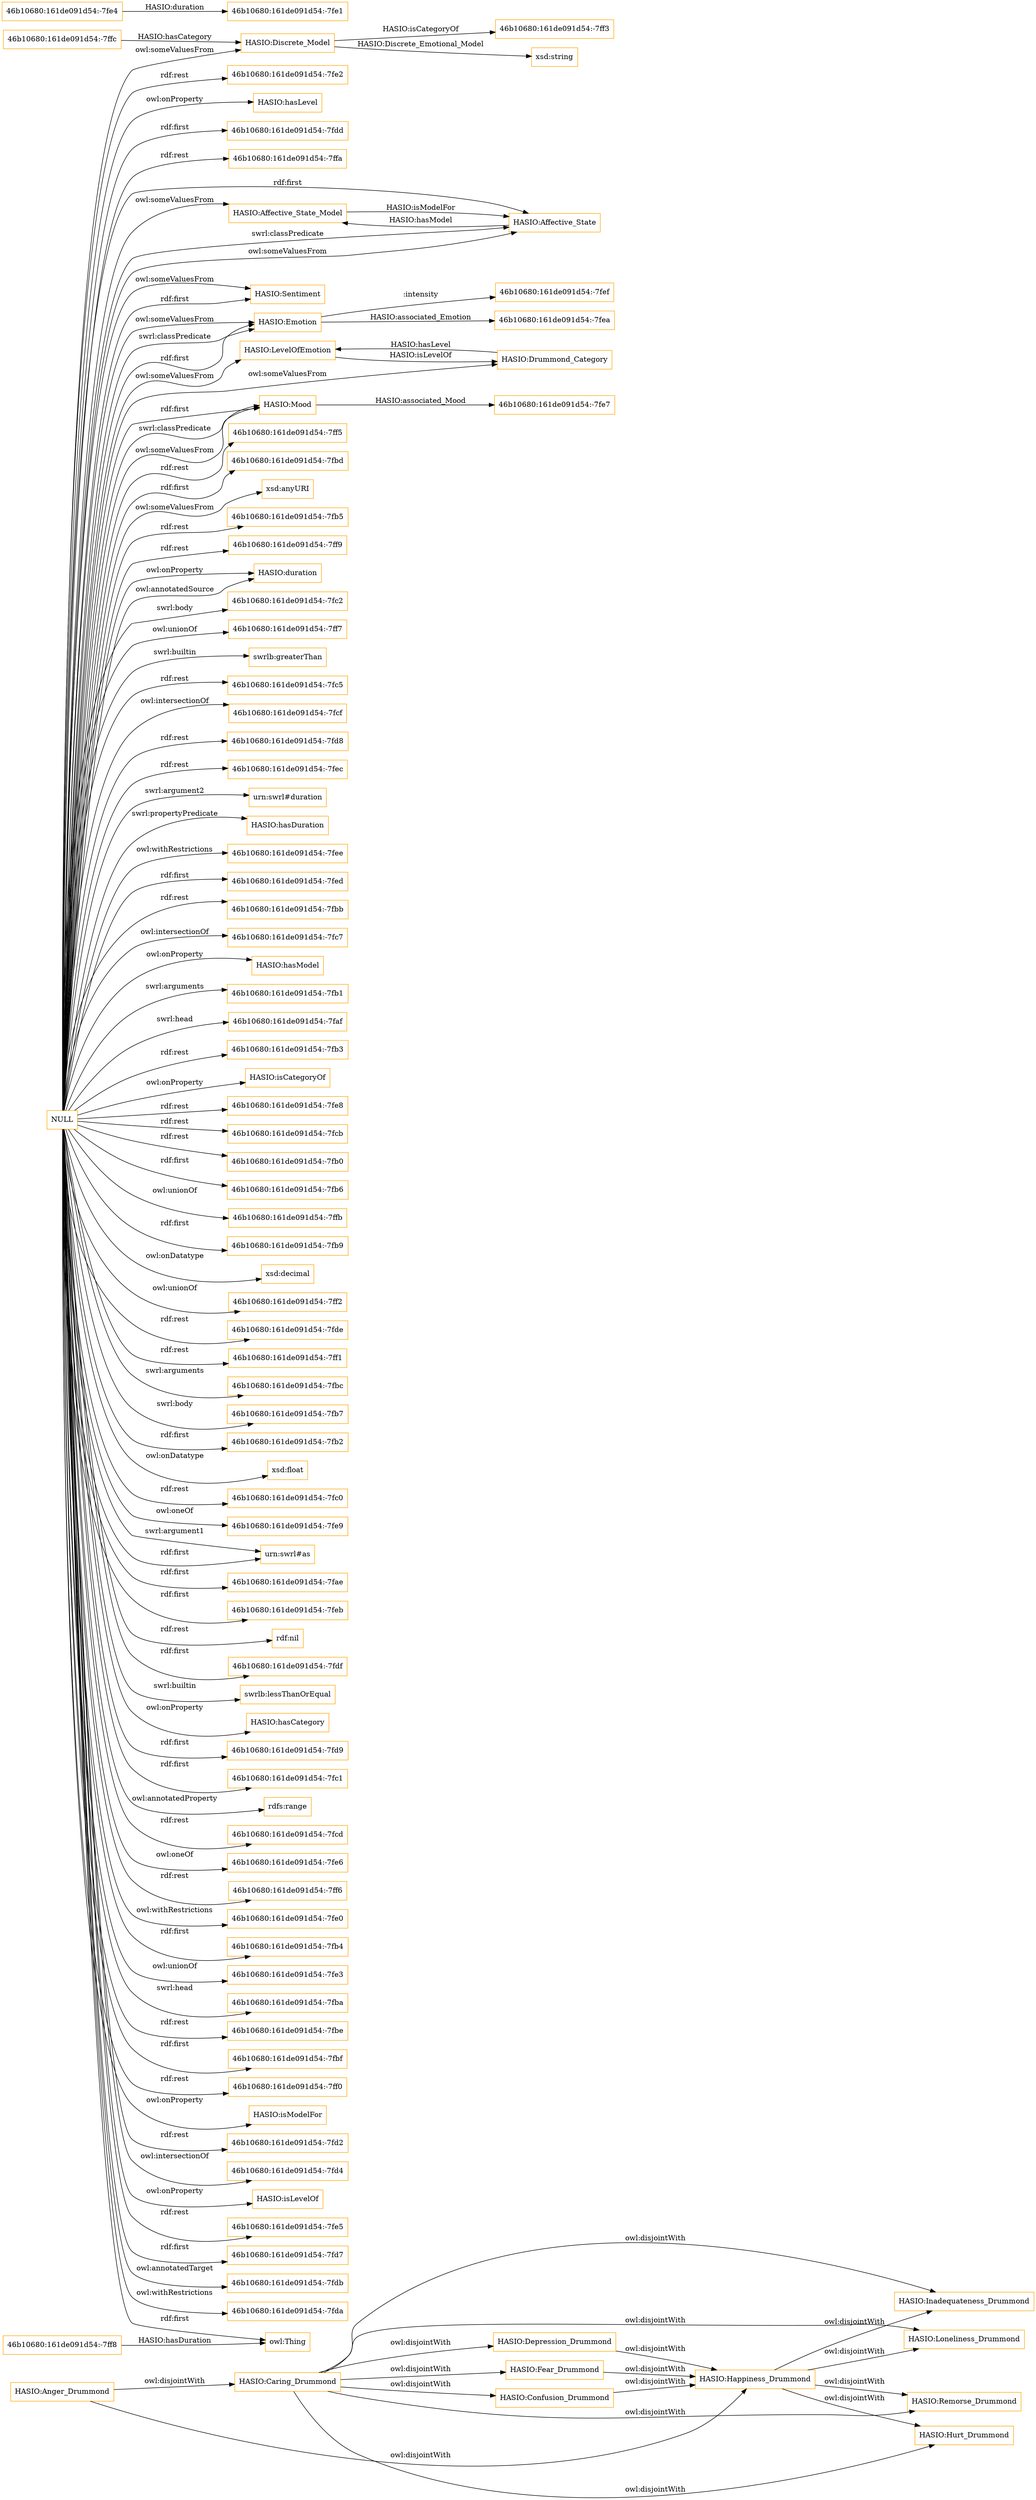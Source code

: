 digraph ar2dtool_diagram { 
rankdir=LR;
size="1501"
node [shape = rectangle, color="orange"]; "HASIO:Happiness_Drummond" "46b10680:161de091d54:-7ffc" "HASIO:Affective_State_Model" "46b10680:161de091d54:-7ff3" "HASIO:Loneliness_Drummond" "HASIO:Sentiment" "46b10680:161de091d54:-7fe4" "HASIO:Emotion" "HASIO:Affective_State" "HASIO:LevelOfEmotion" "HASIO:Confusion_Drummond" "HASIO:Mood" "HASIO:Remorse_Drummond" "HASIO:Anger_Drummond" "HASIO:Inadequateness_Drummond" "HASIO:Fear_Drummond" "HASIO:Depression_Drummond" "HASIO:Drummond_Category" "HASIO:Hurt_Drummond" "HASIO:Caring_Drummond" "HASIO:Discrete_Model" "46b10680:161de091d54:-7ff8" ; /*classes style*/
	"NULL" -> "46b10680:161de091d54:-7ff5" [ label = "rdf:rest" ];
	"NULL" -> "HASIO:Drummond_Category" [ label = "owl:someValuesFrom" ];
	"NULL" -> "46b10680:161de091d54:-7fbd" [ label = "rdf:first" ];
	"NULL" -> "xsd:anyURI" [ label = "owl:someValuesFrom" ];
	"NULL" -> "46b10680:161de091d54:-7fb5" [ label = "rdf:rest" ];
	"NULL" -> "46b10680:161de091d54:-7ff9" [ label = "rdf:rest" ];
	"NULL" -> "HASIO:duration" [ label = "owl:onProperty" ];
	"NULL" -> "46b10680:161de091d54:-7fc2" [ label = "swrl:body" ];
	"NULL" -> "46b10680:161de091d54:-7ff7" [ label = "owl:unionOf" ];
	"NULL" -> "swrlb:greaterThan" [ label = "swrl:builtin" ];
	"NULL" -> "46b10680:161de091d54:-7fc5" [ label = "rdf:rest" ];
	"NULL" -> "HASIO:Discrete_Model" [ label = "owl:someValuesFrom" ];
	"NULL" -> "46b10680:161de091d54:-7fcf" [ label = "owl:intersectionOf" ];
	"NULL" -> "46b10680:161de091d54:-7fd8" [ label = "rdf:rest" ];
	"NULL" -> "46b10680:161de091d54:-7fec" [ label = "rdf:rest" ];
	"NULL" -> "urn:swrl#duration" [ label = "swrl:argument2" ];
	"NULL" -> "HASIO:hasDuration" [ label = "swrl:propertyPredicate" ];
	"NULL" -> "46b10680:161de091d54:-7fee" [ label = "owl:withRestrictions" ];
	"NULL" -> "46b10680:161de091d54:-7fed" [ label = "rdf:first" ];
	"NULL" -> "46b10680:161de091d54:-7fbb" [ label = "rdf:rest" ];
	"NULL" -> "46b10680:161de091d54:-7fc7" [ label = "owl:intersectionOf" ];
	"NULL" -> "HASIO:hasModel" [ label = "owl:onProperty" ];
	"NULL" -> "46b10680:161de091d54:-7fb1" [ label = "swrl:arguments" ];
	"NULL" -> "46b10680:161de091d54:-7faf" [ label = "swrl:head" ];
	"NULL" -> "46b10680:161de091d54:-7fb3" [ label = "rdf:rest" ];
	"NULL" -> "HASIO:isCategoryOf" [ label = "owl:onProperty" ];
	"NULL" -> "46b10680:161de091d54:-7fe8" [ label = "rdf:rest" ];
	"NULL" -> "46b10680:161de091d54:-7fcb" [ label = "rdf:rest" ];
	"NULL" -> "46b10680:161de091d54:-7fb0" [ label = "rdf:rest" ];
	"NULL" -> "46b10680:161de091d54:-7fb6" [ label = "rdf:first" ];
	"NULL" -> "46b10680:161de091d54:-7ffb" [ label = "owl:unionOf" ];
	"NULL" -> "46b10680:161de091d54:-7fb9" [ label = "rdf:first" ];
	"NULL" -> "xsd:decimal" [ label = "owl:onDatatype" ];
	"NULL" -> "46b10680:161de091d54:-7ff2" [ label = "owl:unionOf" ];
	"NULL" -> "46b10680:161de091d54:-7fde" [ label = "rdf:rest" ];
	"NULL" -> "46b10680:161de091d54:-7ff1" [ label = "rdf:rest" ];
	"NULL" -> "46b10680:161de091d54:-7fbc" [ label = "swrl:arguments" ];
	"NULL" -> "HASIO:LevelOfEmotion" [ label = "owl:someValuesFrom" ];
	"NULL" -> "46b10680:161de091d54:-7fb7" [ label = "swrl:body" ];
	"NULL" -> "46b10680:161de091d54:-7fb2" [ label = "rdf:first" ];
	"NULL" -> "xsd:float" [ label = "owl:onDatatype" ];
	"NULL" -> "46b10680:161de091d54:-7fc0" [ label = "rdf:rest" ];
	"NULL" -> "46b10680:161de091d54:-7fe9" [ label = "owl:oneOf" ];
	"NULL" -> "urn:swrl#as" [ label = "swrl:argument1" ];
	"NULL" -> "HASIO:Mood" [ label = "swrl:classPredicate" ];
	"NULL" -> "46b10680:161de091d54:-7fae" [ label = "rdf:first" ];
	"NULL" -> "HASIO:Affective_State_Model" [ label = "owl:someValuesFrom" ];
	"NULL" -> "HASIO:Emotion" [ label = "swrl:classPredicate" ];
	"NULL" -> "46b10680:161de091d54:-7feb" [ label = "rdf:first" ];
	"NULL" -> "rdf:nil" [ label = "rdf:rest" ];
	"NULL" -> "46b10680:161de091d54:-7fdf" [ label = "rdf:first" ];
	"NULL" -> "swrlb:lessThanOrEqual" [ label = "swrl:builtin" ];
	"NULL" -> "HASIO:hasCategory" [ label = "owl:onProperty" ];
	"NULL" -> "46b10680:161de091d54:-7fd9" [ label = "rdf:first" ];
	"NULL" -> "HASIO:Mood" [ label = "owl:someValuesFrom" ];
	"NULL" -> "46b10680:161de091d54:-7fc1" [ label = "rdf:first" ];
	"NULL" -> "rdfs:range" [ label = "owl:annotatedProperty" ];
	"NULL" -> "HASIO:Affective_State" [ label = "swrl:classPredicate" ];
	"NULL" -> "46b10680:161de091d54:-7fcd" [ label = "rdf:rest" ];
	"NULL" -> "HASIO:Sentiment" [ label = "owl:someValuesFrom" ];
	"NULL" -> "HASIO:Emotion" [ label = "rdf:first" ];
	"NULL" -> "46b10680:161de091d54:-7fe6" [ label = "owl:oneOf" ];
	"NULL" -> "46b10680:161de091d54:-7ff6" [ label = "rdf:rest" ];
	"NULL" -> "46b10680:161de091d54:-7fe0" [ label = "owl:withRestrictions" ];
	"NULL" -> "46b10680:161de091d54:-7fb4" [ label = "rdf:first" ];
	"NULL" -> "46b10680:161de091d54:-7fe3" [ label = "owl:unionOf" ];
	"NULL" -> "46b10680:161de091d54:-7fba" [ label = "swrl:head" ];
	"NULL" -> "HASIO:duration" [ label = "owl:annotatedSource" ];
	"NULL" -> "46b10680:161de091d54:-7fbe" [ label = "rdf:rest" ];
	"NULL" -> "owl:Thing" [ label = "rdf:first" ];
	"NULL" -> "HASIO:Emotion" [ label = "owl:someValuesFrom" ];
	"NULL" -> "46b10680:161de091d54:-7fbf" [ label = "rdf:first" ];
	"NULL" -> "HASIO:Affective_State" [ label = "owl:someValuesFrom" ];
	"NULL" -> "46b10680:161de091d54:-7ff0" [ label = "rdf:rest" ];
	"NULL" -> "HASIO:isModelFor" [ label = "owl:onProperty" ];
	"NULL" -> "urn:swrl#as" [ label = "rdf:first" ];
	"NULL" -> "46b10680:161de091d54:-7fd2" [ label = "rdf:rest" ];
	"NULL" -> "46b10680:161de091d54:-7fd4" [ label = "owl:intersectionOf" ];
	"NULL" -> "HASIO:isLevelOf" [ label = "owl:onProperty" ];
	"NULL" -> "HASIO:Mood" [ label = "rdf:first" ];
	"NULL" -> "46b10680:161de091d54:-7fe5" [ label = "rdf:rest" ];
	"NULL" -> "46b10680:161de091d54:-7fd7" [ label = "rdf:first" ];
	"NULL" -> "HASIO:Affective_State" [ label = "rdf:first" ];
	"NULL" -> "46b10680:161de091d54:-7fdb" [ label = "owl:annotatedTarget" ];
	"NULL" -> "46b10680:161de091d54:-7fda" [ label = "owl:withRestrictions" ];
	"NULL" -> "46b10680:161de091d54:-7fe2" [ label = "rdf:rest" ];
	"NULL" -> "HASIO:hasLevel" [ label = "owl:onProperty" ];
	"NULL" -> "HASIO:Sentiment" [ label = "rdf:first" ];
	"NULL" -> "46b10680:161de091d54:-7fdd" [ label = "rdf:first" ];
	"NULL" -> "46b10680:161de091d54:-7ffa" [ label = "rdf:rest" ];
	"HASIO:Anger_Drummond" -> "HASIO:Happiness_Drummond" [ label = "owl:disjointWith" ];
	"HASIO:Anger_Drummond" -> "HASIO:Caring_Drummond" [ label = "owl:disjointWith" ];
	"HASIO:Depression_Drummond" -> "HASIO:Happiness_Drummond" [ label = "owl:disjointWith" ];
	"HASIO:Caring_Drummond" -> "HASIO:Remorse_Drummond" [ label = "owl:disjointWith" ];
	"HASIO:Caring_Drummond" -> "HASIO:Loneliness_Drummond" [ label = "owl:disjointWith" ];
	"HASIO:Caring_Drummond" -> "HASIO:Inadequateness_Drummond" [ label = "owl:disjointWith" ];
	"HASIO:Caring_Drummond" -> "HASIO:Hurt_Drummond" [ label = "owl:disjointWith" ];
	"HASIO:Caring_Drummond" -> "HASIO:Fear_Drummond" [ label = "owl:disjointWith" ];
	"HASIO:Caring_Drummond" -> "HASIO:Depression_Drummond" [ label = "owl:disjointWith" ];
	"HASIO:Caring_Drummond" -> "HASIO:Confusion_Drummond" [ label = "owl:disjointWith" ];
	"HASIO:Happiness_Drummond" -> "HASIO:Remorse_Drummond" [ label = "owl:disjointWith" ];
	"HASIO:Happiness_Drummond" -> "HASIO:Loneliness_Drummond" [ label = "owl:disjointWith" ];
	"HASIO:Happiness_Drummond" -> "HASIO:Inadequateness_Drummond" [ label = "owl:disjointWith" ];
	"HASIO:Happiness_Drummond" -> "HASIO:Hurt_Drummond" [ label = "owl:disjointWith" ];
	"HASIO:Confusion_Drummond" -> "HASIO:Happiness_Drummond" [ label = "owl:disjointWith" ];
	"HASIO:Fear_Drummond" -> "HASIO:Happiness_Drummond" [ label = "owl:disjointWith" ];
	"HASIO:Mood" -> "46b10680:161de091d54:-7fe7" [ label = "HASIO:associated_Mood" ];
	"HASIO:Discrete_Model" -> "xsd:string" [ label = "HASIO:Discrete_Emotional_Model" ];
	"HASIO:Emotion" -> "46b10680:161de091d54:-7fef" [ label = ":intensity" ];
	"HASIO:LevelOfEmotion" -> "HASIO:Drummond_Category" [ label = "HASIO:isLevelOf" ];
	"HASIO:Drummond_Category" -> "HASIO:LevelOfEmotion" [ label = "HASIO:hasLevel" ];
	"HASIO:Emotion" -> "46b10680:161de091d54:-7fea" [ label = "HASIO:associated_Emotion" ];
	"46b10680:161de091d54:-7ffc" -> "HASIO:Discrete_Model" [ label = "HASIO:hasCategory" ];
	"HASIO:Affective_State_Model" -> "HASIO:Affective_State" [ label = "HASIO:isModelFor" ];
	"HASIO:Discrete_Model" -> "46b10680:161de091d54:-7ff3" [ label = "HASIO:isCategoryOf" ];
	"46b10680:161de091d54:-7fe4" -> "46b10680:161de091d54:-7fe1" [ label = "HASIO:duration" ];
	"HASIO:Affective_State" -> "HASIO:Affective_State_Model" [ label = "HASIO:hasModel" ];
	"46b10680:161de091d54:-7ff8" -> "owl:Thing" [ label = "HASIO:hasDuration" ];

}
